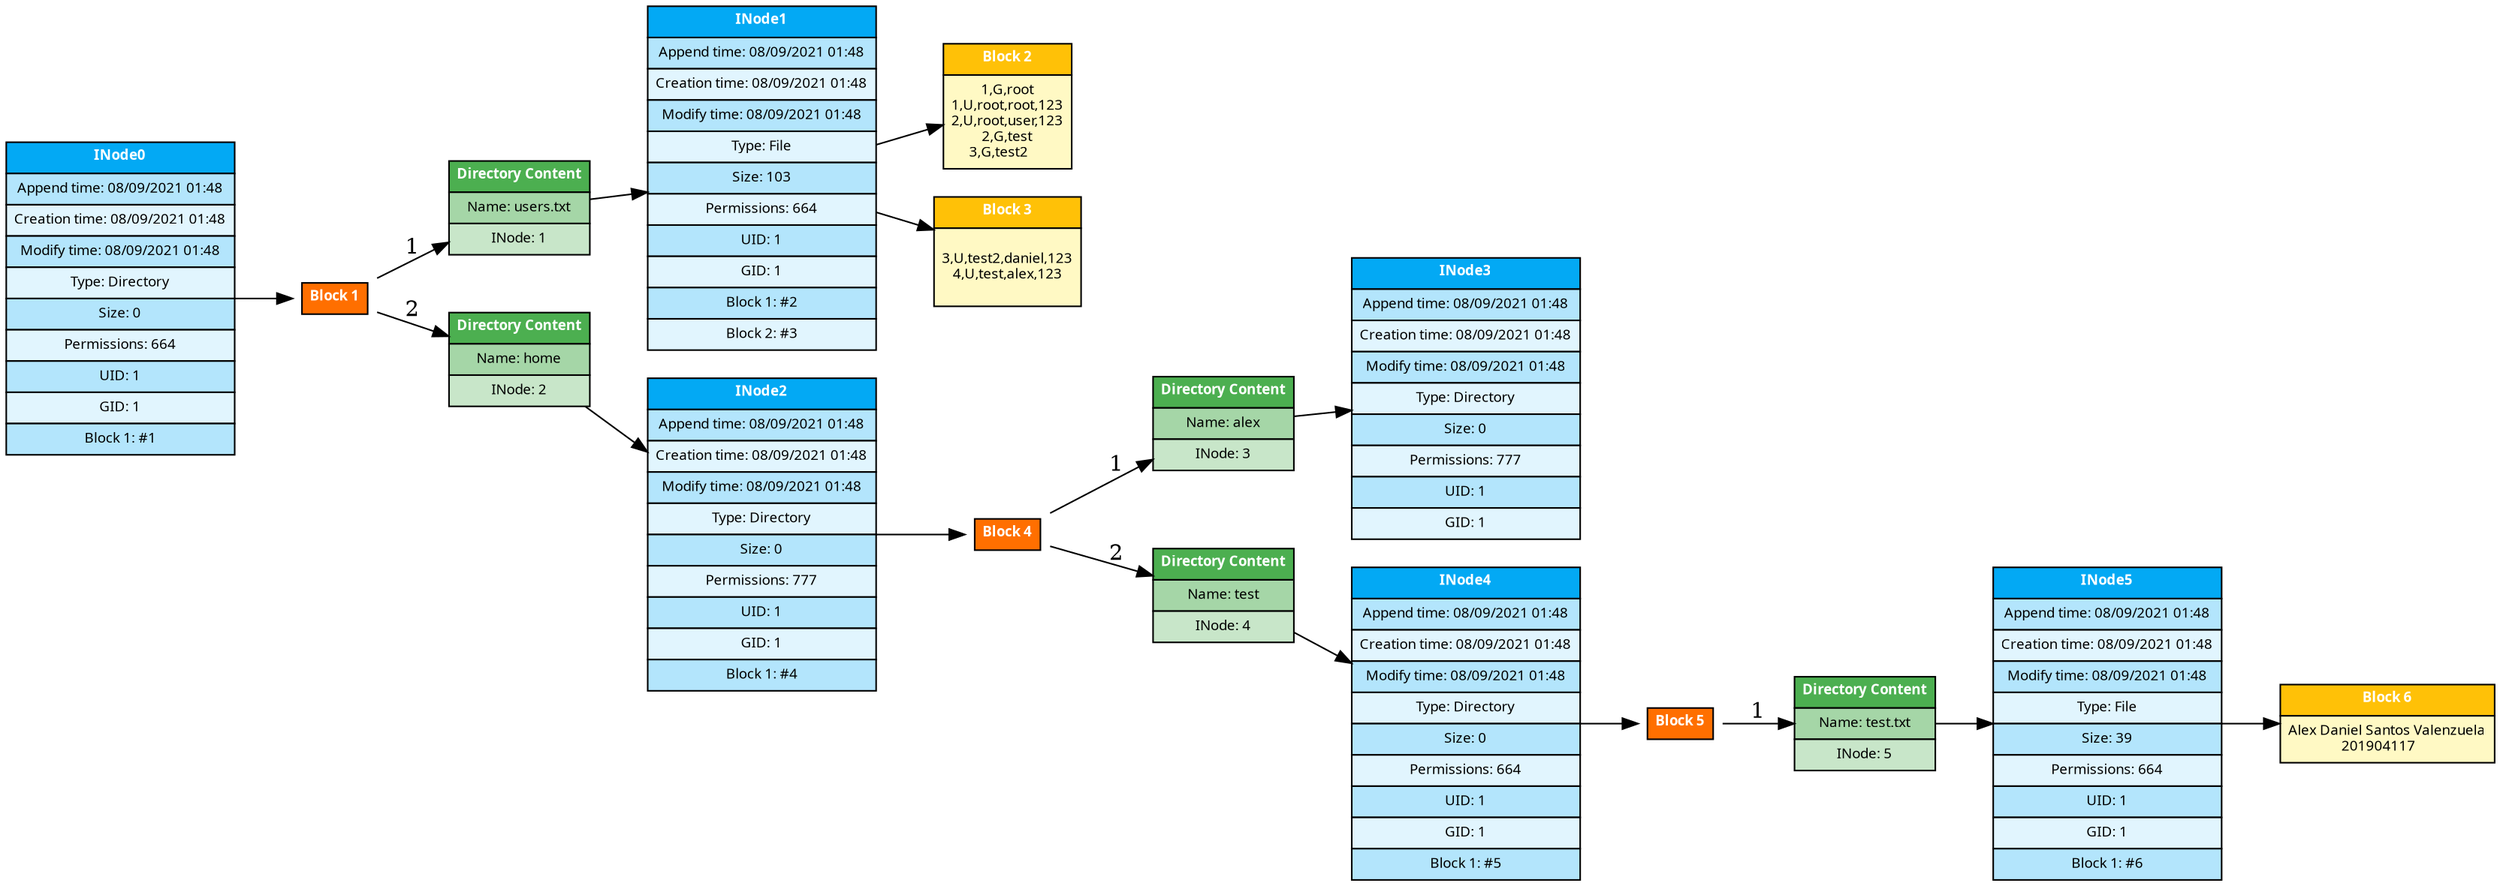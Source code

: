 digraph G {graph[rankdir=LR, overlap=false, splines=true];node[shape = record, fontsize = 9, fontname = "Verdana"];INode139664 [shape=none, margin=0, label=<<table border="0" cellborder="1" cellspacing="0" cellpadding="4"><tr><td bgcolor="#03A9F4"><font color="white"><b>INode0</b></font></td></tr><tr><td bgcolor="#b3e5fc">Append time: 08/09/2021 01:48</td></tr><tr><td bgcolor="#e1f5fe">Creation time: 08/09/2021 01:48</td></tr><tr><td bgcolor="#b3e5fc">Modify time: 08/09/2021 01:48</td></tr><tr><td bgcolor="#e1f5fe">Type: Directory</td></tr><tr><td bgcolor="#b3e5fc">Size: 0</td></tr><tr><td bgcolor="#e1f5fe">Permissions: 664</td></tr><tr><td bgcolor="#b3e5fc">UID: 1</td></tr><tr><td bgcolor="#e1f5fe">GID: 1</td></tr><tr><td bgcolor="#b3e5fc">Block 1: #1</td></tr></table>>];INode139664_bloque_0 [shape=none, margin=0, label=<<table border="0" cellborder="1" cellspacing="0" cellpadding="4"><tr><td bgcolor="#ff6f00"><font color="white"><b>Block 1</b></font></td></tr></table>>];INode139664 -> INode139664_bloque_0;INode139664_bloque_0_content_0 [shape=none, margin=0, label=<<table border="0" cellborder="1" cellspacing="0" cellpadding="4"><tr><td bgcolor="#4caf50"><font color="white"><b>Directory Content</b></font></td></tr><tr><td bgcolor="#a5d6a7">Name: users.txt</td></tr><tr><td bgcolor="#c8e6c9">INode: 1</td></tr></table>>];INode139664_bloque_0 -> INode139664_bloque_0_content_0 [label="1"];INode139664_bloque_0_content_0 -> INode139796;INode139664_bloque_0_content_1 [shape=none, margin=0, label=<<table border="0" cellborder="1" cellspacing="0" cellpadding="4"><tr><td bgcolor="#4caf50"><font color="white"><b>Directory Content</b></font></td></tr><tr><td bgcolor="#a5d6a7">Name: home</td></tr><tr><td bgcolor="#c8e6c9">INode: 2</td></tr></table>>];INode139664_bloque_0 -> INode139664_bloque_0_content_1 [label="2"];INode139664_bloque_0_content_1 -> INode139928;INode139796 [shape=none, margin=0, label=<<table border="0" cellborder="1" cellspacing="0" cellpadding="4"><tr><td bgcolor="#03A9F4"><font color="white"><b>INode1</b></font></td></tr><tr><td bgcolor="#b3e5fc">Append time: 08/09/2021 01:48</td></tr><tr><td bgcolor="#e1f5fe">Creation time: 08/09/2021 01:48</td></tr><tr><td bgcolor="#b3e5fc">Modify time: 08/09/2021 01:48</td></tr><tr><td bgcolor="#e1f5fe">Type: File</td></tr><tr><td bgcolor="#b3e5fc">Size: 103</td></tr><tr><td bgcolor="#e1f5fe">Permissions: 664</td></tr><tr><td bgcolor="#b3e5fc">UID: 1</td></tr><tr><td bgcolor="#e1f5fe">GID: 1</td></tr><tr><td bgcolor="#b3e5fc">Block 1: #2</td></tr><tr><td bgcolor="#e1f5fe">Block 2: #3</td></tr></table>>];INode139796_bloque_0 [shape=none, margin=0, label=<<table border="0" cellborder="1" cellspacing="0" cellpadding="4"><tr><td bgcolor="#FFC107"><font color="white"><b>Block 2</b></font></td></tr><tr><td bgcolor="#FFF9C4">1,G,root<br/>1,U,root,root,123<br/>2,U,root,user,123<br/>2,G,test<br/>3,G,test2     </td></tr></table>>];INode139796 -> INode139796_bloque_0;INode139796_bloque_1 [shape=none, margin=0, label=<<table border="0" cellborder="1" cellspacing="0" cellpadding="4"><tr><td bgcolor="#FFC107"><font color="white"><b>Block 3</b></font></td></tr><tr><td bgcolor="#FFF9C4"><br/>3,U,test2,daniel,123<br/>4,U,test,alex,123<br/>     </td></tr></table>>];INode139796 -> INode139796_bloque_1;INode139928 [shape=none, margin=0, label=<<table border="0" cellborder="1" cellspacing="0" cellpadding="4"><tr><td bgcolor="#03A9F4"><font color="white"><b>INode2</b></font></td></tr><tr><td bgcolor="#b3e5fc">Append time: 08/09/2021 01:48</td></tr><tr><td bgcolor="#e1f5fe">Creation time: 08/09/2021 01:48</td></tr><tr><td bgcolor="#b3e5fc">Modify time: 08/09/2021 01:48</td></tr><tr><td bgcolor="#e1f5fe">Type: Directory</td></tr><tr><td bgcolor="#b3e5fc">Size: 0</td></tr><tr><td bgcolor="#e1f5fe">Permissions: 777</td></tr><tr><td bgcolor="#b3e5fc">UID: 1</td></tr><tr><td bgcolor="#e1f5fe">GID: 1</td></tr><tr><td bgcolor="#b3e5fc">Block 1: #4</td></tr></table>>];INode139928_bloque_0 [shape=none, margin=0, label=<<table border="0" cellborder="1" cellspacing="0" cellpadding="4"><tr><td bgcolor="#ff6f00"><font color="white"><b>Block 4</b></font></td></tr></table>>];INode139928 -> INode139928_bloque_0;INode139928_bloque_0_content_0 [shape=none, margin=0, label=<<table border="0" cellborder="1" cellspacing="0" cellpadding="4"><tr><td bgcolor="#4caf50"><font color="white"><b>Directory Content</b></font></td></tr><tr><td bgcolor="#a5d6a7">Name: alex</td></tr><tr><td bgcolor="#c8e6c9">INode: 3</td></tr></table>>];INode139928_bloque_0 -> INode139928_bloque_0_content_0 [label="1"];INode139928_bloque_0_content_0 -> INode140060;INode139928_bloque_0_content_1 [shape=none, margin=0, label=<<table border="0" cellborder="1" cellspacing="0" cellpadding="4"><tr><td bgcolor="#4caf50"><font color="white"><b>Directory Content</b></font></td></tr><tr><td bgcolor="#a5d6a7">Name: test</td></tr><tr><td bgcolor="#c8e6c9">INode: 4</td></tr></table>>];INode139928_bloque_0 -> INode139928_bloque_0_content_1 [label="2"];INode139928_bloque_0_content_1 -> INode140192;INode140060 [shape=none, margin=0, label=<<table border="0" cellborder="1" cellspacing="0" cellpadding="4"><tr><td bgcolor="#03A9F4"><font color="white"><b>INode3</b></font></td></tr><tr><td bgcolor="#b3e5fc">Append time: 08/09/2021 01:48</td></tr><tr><td bgcolor="#e1f5fe">Creation time: 08/09/2021 01:48</td></tr><tr><td bgcolor="#b3e5fc">Modify time: 08/09/2021 01:48</td></tr><tr><td bgcolor="#e1f5fe">Type: Directory</td></tr><tr><td bgcolor="#b3e5fc">Size: 0</td></tr><tr><td bgcolor="#e1f5fe">Permissions: 777</td></tr><tr><td bgcolor="#b3e5fc">UID: 1</td></tr><tr><td bgcolor="#e1f5fe">GID: 1</td></tr></table>>];INode140192 [shape=none, margin=0, label=<<table border="0" cellborder="1" cellspacing="0" cellpadding="4"><tr><td bgcolor="#03A9F4"><font color="white"><b>INode4</b></font></td></tr><tr><td bgcolor="#b3e5fc">Append time: 08/09/2021 01:48</td></tr><tr><td bgcolor="#e1f5fe">Creation time: 08/09/2021 01:48</td></tr><tr><td bgcolor="#b3e5fc">Modify time: 08/09/2021 01:48</td></tr><tr><td bgcolor="#e1f5fe">Type: Directory</td></tr><tr><td bgcolor="#b3e5fc">Size: 0</td></tr><tr><td bgcolor="#e1f5fe">Permissions: 664</td></tr><tr><td bgcolor="#b3e5fc">UID: 1</td></tr><tr><td bgcolor="#e1f5fe">GID: 1</td></tr><tr><td bgcolor="#b3e5fc">Block 1: #5</td></tr></table>>];INode140192_bloque_0 [shape=none, margin=0, label=<<table border="0" cellborder="1" cellspacing="0" cellpadding="4"><tr><td bgcolor="#ff6f00"><font color="white"><b>Block 5</b></font></td></tr></table>>];INode140192 -> INode140192_bloque_0;INode140192_bloque_0_content_0 [shape=none, margin=0, label=<<table border="0" cellborder="1" cellspacing="0" cellpadding="4"><tr><td bgcolor="#4caf50"><font color="white"><b>Directory Content</b></font></td></tr><tr><td bgcolor="#a5d6a7">Name: test.txt</td></tr><tr><td bgcolor="#c8e6c9">INode: 5</td></tr></table>>];INode140192_bloque_0 -> INode140192_bloque_0_content_0 [label="1"];INode140192_bloque_0_content_0 -> INode140324;INode140324 [shape=none, margin=0, label=<<table border="0" cellborder="1" cellspacing="0" cellpadding="4"><tr><td bgcolor="#03A9F4"><font color="white"><b>INode5</b></font></td></tr><tr><td bgcolor="#b3e5fc">Append time: 08/09/2021 01:48</td></tr><tr><td bgcolor="#e1f5fe">Creation time: 08/09/2021 01:48</td></tr><tr><td bgcolor="#b3e5fc">Modify time: 08/09/2021 01:48</td></tr><tr><td bgcolor="#e1f5fe">Type: File</td></tr><tr><td bgcolor="#b3e5fc">Size: 39</td></tr><tr><td bgcolor="#e1f5fe">Permissions: 664</td></tr><tr><td bgcolor="#b3e5fc">UID: 1</td></tr><tr><td bgcolor="#e1f5fe">GID: 1</td></tr><tr><td bgcolor="#b3e5fc">Block 1: #6</td></tr></table>>];INode140324_bloque_0 [shape=none, margin=0, label=<<table border="0" cellborder="1" cellspacing="0" cellpadding="4"><tr><td bgcolor="#FFC107"><font color="white"><b>Block 6</b></font></td></tr><tr><td bgcolor="#FFF9C4">Alex Daniel Santos Valenzuela<br/>201904117     </td></tr></table>>];INode140324 -> INode140324_bloque_0;}